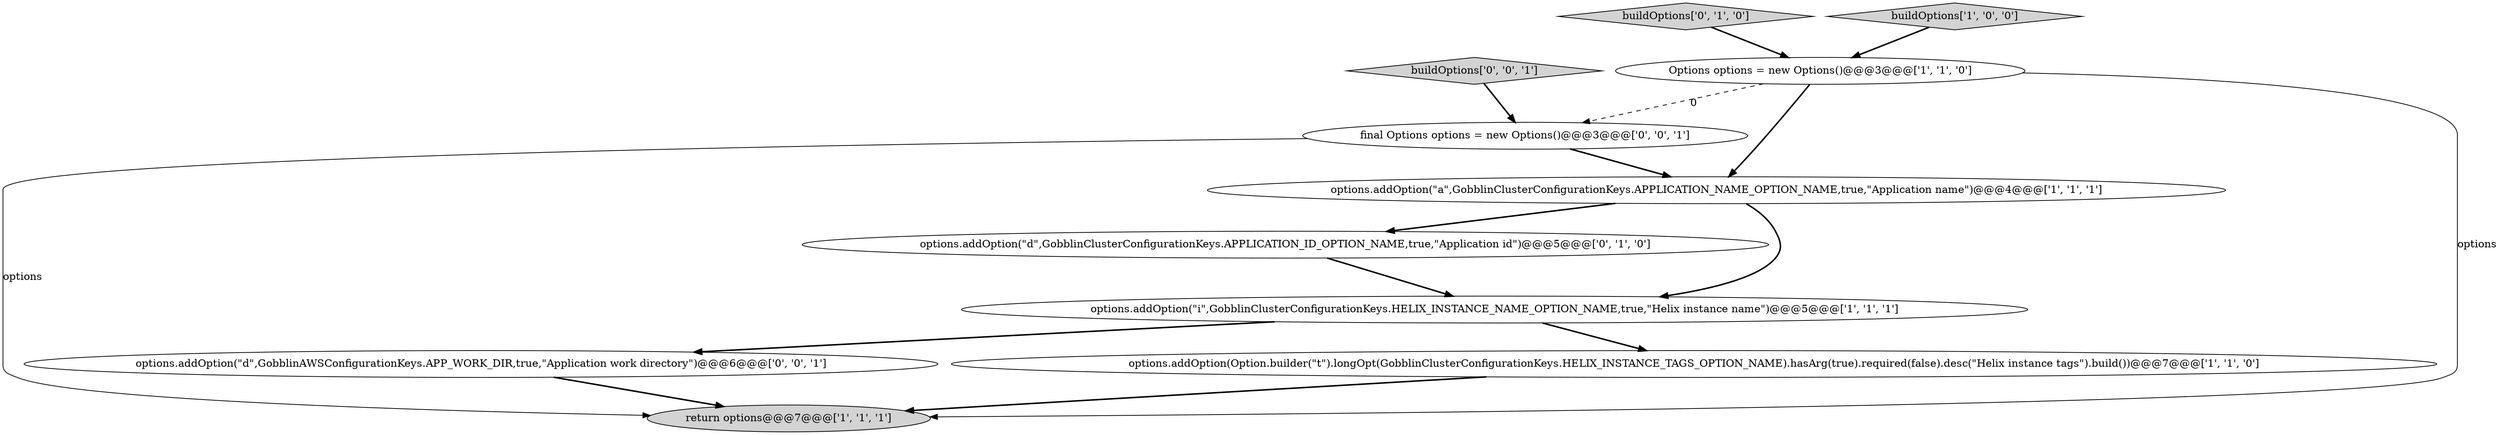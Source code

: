 digraph {
2 [style = filled, label = "options.addOption(\"a\",GobblinClusterConfigurationKeys.APPLICATION_NAME_OPTION_NAME,true,\"Application name\")@@@4@@@['1', '1', '1']", fillcolor = white, shape = ellipse image = "AAA0AAABBB1BBB"];
4 [style = filled, label = "options.addOption(Option.builder(\"t\").longOpt(GobblinClusterConfigurationKeys.HELIX_INSTANCE_TAGS_OPTION_NAME).hasArg(true).required(false).desc(\"Helix instance tags\").build())@@@7@@@['1', '1', '0']", fillcolor = white, shape = ellipse image = "AAA0AAABBB1BBB"];
7 [style = filled, label = "buildOptions['0', '1', '0']", fillcolor = lightgray, shape = diamond image = "AAA0AAABBB2BBB"];
8 [style = filled, label = "options.addOption(\"d\",GobblinAWSConfigurationKeys.APP_WORK_DIR,true,\"Application work directory\")@@@6@@@['0', '0', '1']", fillcolor = white, shape = ellipse image = "AAA0AAABBB3BBB"];
0 [style = filled, label = "options.addOption(\"i\",GobblinClusterConfigurationKeys.HELIX_INSTANCE_NAME_OPTION_NAME,true,\"Helix instance name\")@@@5@@@['1', '1', '1']", fillcolor = white, shape = ellipse image = "AAA0AAABBB1BBB"];
10 [style = filled, label = "final Options options = new Options()@@@3@@@['0', '0', '1']", fillcolor = white, shape = ellipse image = "AAA0AAABBB3BBB"];
3 [style = filled, label = "buildOptions['1', '0', '0']", fillcolor = lightgray, shape = diamond image = "AAA0AAABBB1BBB"];
1 [style = filled, label = "return options@@@7@@@['1', '1', '1']", fillcolor = lightgray, shape = ellipse image = "AAA0AAABBB1BBB"];
6 [style = filled, label = "options.addOption(\"d\",GobblinClusterConfigurationKeys.APPLICATION_ID_OPTION_NAME,true,\"Application id\")@@@5@@@['0', '1', '0']", fillcolor = white, shape = ellipse image = "AAA1AAABBB2BBB"];
5 [style = filled, label = "Options options = new Options()@@@3@@@['1', '1', '0']", fillcolor = white, shape = ellipse image = "AAA0AAABBB1BBB"];
9 [style = filled, label = "buildOptions['0', '0', '1']", fillcolor = lightgray, shape = diamond image = "AAA0AAABBB3BBB"];
5->2 [style = bold, label=""];
2->6 [style = bold, label=""];
6->0 [style = bold, label=""];
7->5 [style = bold, label=""];
5->10 [style = dashed, label="0"];
2->0 [style = bold, label=""];
10->1 [style = solid, label="options"];
0->4 [style = bold, label=""];
10->2 [style = bold, label=""];
0->8 [style = bold, label=""];
5->1 [style = solid, label="options"];
3->5 [style = bold, label=""];
4->1 [style = bold, label=""];
9->10 [style = bold, label=""];
8->1 [style = bold, label=""];
}
